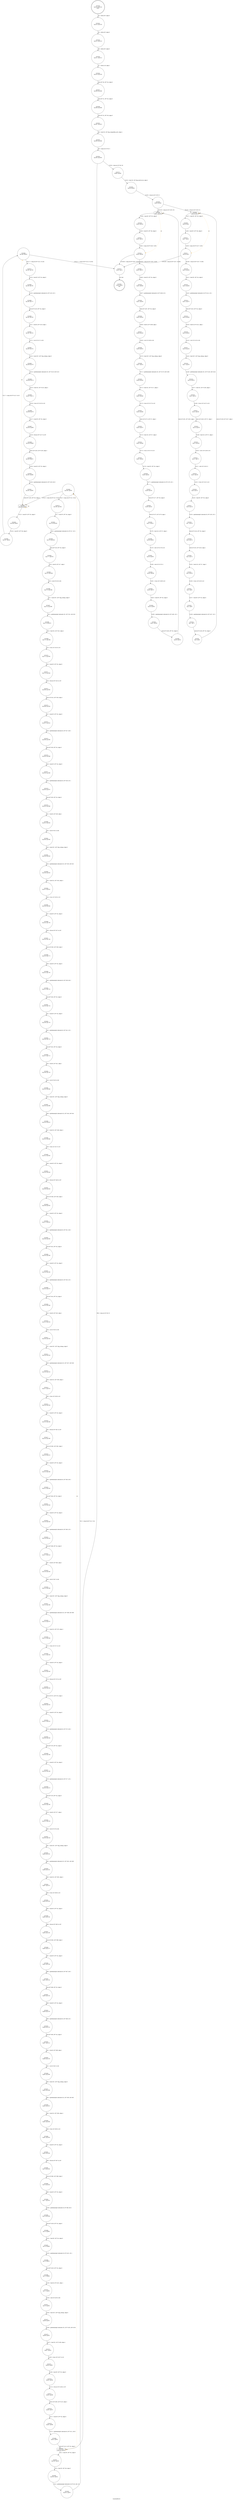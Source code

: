 digraph translate8to16 {
label="translate8to16"
70339 [label="N70339\n(rp:24, ep:0)\nexit", shape="doublecircle"]
70340 [label="N70340\n(rp:214, ep:214)\nentry", shape="doublecircle"]
70340 -> 70342 [label="%4 = alloca i8*, align 8"]
70342 [label="N70342\n(rp:213, ep:213)", shape="circle"]
70342 -> 70343 [label="%5 = alloca i8*, align 8"]
70343 [label="N70343\n(rp:212, ep:212)", shape="circle"]
70343 -> 70344 [label="%6 = alloca i8*, align 8"]
70344 [label="N70344\n(rp:211, ep:211)", shape="circle"]
70344 -> 70345 [label="%7 = alloca i16, align 2"]
70345 [label="N70345\n(rp:210, ep:210)", shape="circle"]
70345 -> 70347 [label="store i8* %0, i8** %4, align 8"]
70347 [label="N70347\n(rp:209, ep:209)", shape="circle"]
70347 -> 70349 [label="store i8* %1, i8** %5, align 8"]
70349 [label="N70349\n(rp:208, ep:208)", shape="circle"]
70349 -> 70352 [label="store i8* %2, i8** %6, align 8"]
70352 [label="N70352\n(rp:207, ep:207)", shape="circle"]
70352 -> 70353 [label="%8 = load i32, i32* @g_compatible_arch, align 4"]
70353 [label="N70353\n(rp:206, ep:206)", shape="circle"]
70353 -> 70354 [label="%9 = icmp ne i32 %8, 0"]
70354 [label="N70354\n(rp:205, ep:205)", shape="circle"]
70354 -> 70572 [label="[!(%9 = icmp ne i32 %8, 0)]"]
70354 -> 70356 [label="[%9 = icmp ne i32 %8, 0]"]
70356 [label="N70356\n(rp:204, ep:84)", shape="box"]
70356 -> 70357 [label="%12 = load i8*, i8** %5, align 8"]
70356 -> 70356 [label="@", style="dashed", color="orange"]
70356 -> 70360 [label="@", style="dashed", color="orange"]
70357 [label="N70357\n(rp:203, ep:83)", shape="circle"]
70357 -> 70358 [label="%13 = load i8*, i8** %6, align 8"]
70358 [label="N70358\n(rp:202, ep:82)", shape="circle"]
70358 -> 70359 [label="%14 = getelementptr inbounds i8, i8* %13, i64 -16"]
70359 [label="N70359\n(rp:201, ep:81)", shape="circle"]
70359 -> 70360 [label="%15 = icmp ule i8* %12, %14"]
70360 [label="N70360\n(rp:200, ep:80)", shape="circle"]
70360 -> 70573 [label="[%15 = icmp ule i8* %12, %14]"]
70360 -> 70483 [label="[!(%15 = icmp ule i8* %12, %14)]"]
70362 [label="N70362\n(rp:179, ep:203)", shape="circle"]
70362 -> 70363 [label="%18 = getelementptr inbounds i8, i8* %17, i32 1"]
70363 [label="N70363\n(rp:178, ep:202)", shape="circle"]
70363 -> 70364 [label="store i8* %18, i8** %4, align 8"]
70364 [label="N70364\n(rp:177, ep:201)", shape="circle"]
70364 -> 70365 [label="%19 = load i8, i8* %17, align 1"]
70365 [label="N70365\n(rp:176, ep:200)", shape="circle"]
70365 -> 70366 [label="%20 = zext i8 %19 to i64"]
70366 [label="N70366\n(rp:175, ep:199)", shape="circle"]
70366 -> 70367 [label="%21 = load i32*, i32** @g_colmap, align 8"]
70367 [label="N70367\n(rp:174, ep:198)", shape="circle"]
70367 -> 70368 [label="%22 = getelementptr inbounds i32, i32* %21, i64 %20"]
70368 [label="N70368\n(rp:173, ep:197)", shape="circle"]
70368 -> 70369 [label="%23 = load i32, i32* %22, align 4"]
70369 [label="N70369\n(rp:172, ep:196)", shape="circle"]
70369 -> 70370 [label="%24 = trunc i32 %23 to i16"]
70370 [label="N70370\n(rp:171, ep:195)", shape="circle"]
70370 -> 70371 [label="%25 = load i8*, i8** %5, align 8"]
70371 [label="N70371\n(rp:170, ep:194)", shape="circle"]
70371 -> 70372 [label="%26 = bitcast i8* %25 to i16*"]
70372 [label="N70372\n(rp:169, ep:193)", shape="circle"]
70372 -> 70373 [label="store i16 %24, i16* %26, align 2"]
70373 [label="N70373\n(rp:168, ep:192)", shape="circle"]
70373 -> 70374 [label="%27 = load i8*, i8** %5, align 8"]
70374 [label="N70374\n(rp:167, ep:191)", shape="circle"]
70374 -> 70375 [label="%28 = getelementptr inbounds i8, i8* %27, i64 2"]
70375 [label="N70375\n(rp:166, ep:190)", shape="circle"]
70375 -> 70376 [label="store i8* %28, i8** %5, align 8"]
70376 [label="N70376\n(rp:165, ep:189)", shape="circle"]
70376 -> 70377 [label="%29 = load i8*, i8** %4, align 8"]
70377 [label="N70377\n(rp:164, ep:188)", shape="circle"]
70377 -> 70378 [label="%30 = getelementptr inbounds i8, i8* %29, i32 1"]
70378 [label="N70378\n(rp:163, ep:187)", shape="circle"]
70378 -> 70379 [label="store i8* %30, i8** %4, align 8"]
70379 [label="N70379\n(rp:162, ep:186)", shape="circle"]
70379 -> 70380 [label="%31 = load i8, i8* %29, align 1"]
70380 [label="N70380\n(rp:161, ep:185)", shape="circle"]
70380 -> 70381 [label="%32 = zext i8 %31 to i64"]
70381 [label="N70381\n(rp:160, ep:184)", shape="circle"]
70381 -> 70382 [label="%33 = load i32*, i32** @g_colmap, align 8"]
70382 [label="N70382\n(rp:159, ep:183)", shape="circle"]
70382 -> 70383 [label="%34 = getelementptr inbounds i32, i32* %33, i64 %32"]
70383 [label="N70383\n(rp:158, ep:182)", shape="circle"]
70383 -> 70384 [label="%35 = load i32, i32* %34, align 4"]
70384 [label="N70384\n(rp:157, ep:181)", shape="circle"]
70384 -> 70385 [label="%36 = trunc i32 %35 to i16"]
70385 [label="N70385\n(rp:156, ep:180)", shape="circle"]
70385 -> 70386 [label="%37 = load i8*, i8** %5, align 8"]
70386 [label="N70386\n(rp:155, ep:179)", shape="circle"]
70386 -> 70387 [label="%38 = bitcast i8* %37 to i16*"]
70387 [label="N70387\n(rp:154, ep:178)", shape="circle"]
70387 -> 70388 [label="store i16 %36, i16* %38, align 2"]
70388 [label="N70388\n(rp:153, ep:177)", shape="circle"]
70388 -> 70389 [label="%39 = load i8*, i8** %5, align 8"]
70389 [label="N70389\n(rp:152, ep:176)", shape="circle"]
70389 -> 70390 [label="%40 = getelementptr inbounds i8, i8* %39, i64 2"]
70390 [label="N70390\n(rp:151, ep:175)", shape="circle"]
70390 -> 70391 [label="store i8* %40, i8** %5, align 8"]
70391 [label="N70391\n(rp:150, ep:174)", shape="circle"]
70391 -> 70392 [label="%41 = load i8*, i8** %4, align 8"]
70392 [label="N70392\n(rp:149, ep:173)", shape="circle"]
70392 -> 70393 [label="%42 = getelementptr inbounds i8, i8* %41, i32 1"]
70393 [label="N70393\n(rp:148, ep:172)", shape="circle"]
70393 -> 70394 [label="store i8* %42, i8** %4, align 8"]
70394 [label="N70394\n(rp:147, ep:171)", shape="circle"]
70394 -> 70395 [label="%43 = load i8, i8* %41, align 1"]
70395 [label="N70395\n(rp:146, ep:170)", shape="circle"]
70395 -> 70396 [label="%44 = zext i8 %43 to i64"]
70396 [label="N70396\n(rp:145, ep:169)", shape="circle"]
70396 -> 70397 [label="%45 = load i32*, i32** @g_colmap, align 8"]
70397 [label="N70397\n(rp:144, ep:168)", shape="circle"]
70397 -> 70398 [label="%46 = getelementptr inbounds i32, i32* %45, i64 %44"]
70398 [label="N70398\n(rp:143, ep:167)", shape="circle"]
70398 -> 70399 [label="%47 = load i32, i32* %46, align 4"]
70399 [label="N70399\n(rp:142, ep:166)", shape="circle"]
70399 -> 70400 [label="%48 = trunc i32 %47 to i16"]
70400 [label="N70400\n(rp:141, ep:165)", shape="circle"]
70400 -> 70401 [label="%49 = load i8*, i8** %5, align 8"]
70401 [label="N70401\n(rp:140, ep:164)", shape="circle"]
70401 -> 70402 [label="%50 = bitcast i8* %49 to i16*"]
70402 [label="N70402\n(rp:139, ep:163)", shape="circle"]
70402 -> 70403 [label="store i16 %48, i16* %50, align 2"]
70403 [label="N70403\n(rp:138, ep:162)", shape="circle"]
70403 -> 70404 [label="%51 = load i8*, i8** %5, align 8"]
70404 [label="N70404\n(rp:137, ep:161)", shape="circle"]
70404 -> 70405 [label="%52 = getelementptr inbounds i8, i8* %51, i64 2"]
70405 [label="N70405\n(rp:136, ep:160)", shape="circle"]
70405 -> 70406 [label="store i8* %52, i8** %5, align 8"]
70406 [label="N70406\n(rp:135, ep:159)", shape="circle"]
70406 -> 70407 [label="%53 = load i8*, i8** %4, align 8"]
70407 [label="N70407\n(rp:134, ep:158)", shape="circle"]
70407 -> 70408 [label="%54 = getelementptr inbounds i8, i8* %53, i32 1"]
70408 [label="N70408\n(rp:133, ep:157)", shape="circle"]
70408 -> 70409 [label="store i8* %54, i8** %4, align 8"]
70409 [label="N70409\n(rp:132, ep:156)", shape="circle"]
70409 -> 70410 [label="%55 = load i8, i8* %53, align 1"]
70410 [label="N70410\n(rp:131, ep:155)", shape="circle"]
70410 -> 70411 [label="%56 = zext i8 %55 to i64"]
70411 [label="N70411\n(rp:130, ep:154)", shape="circle"]
70411 -> 70412 [label="%57 = load i32*, i32** @g_colmap, align 8"]
70412 [label="N70412\n(rp:129, ep:153)", shape="circle"]
70412 -> 70413 [label="%58 = getelementptr inbounds i32, i32* %57, i64 %56"]
70413 [label="N70413\n(rp:128, ep:152)", shape="circle"]
70413 -> 70414 [label="%59 = load i32, i32* %58, align 4"]
70414 [label="N70414\n(rp:127, ep:151)", shape="circle"]
70414 -> 70415 [label="%60 = trunc i32 %59 to i16"]
70415 [label="N70415\n(rp:126, ep:150)", shape="circle"]
70415 -> 70416 [label="%61 = load i8*, i8** %5, align 8"]
70416 [label="N70416\n(rp:125, ep:149)", shape="circle"]
70416 -> 70417 [label="%62 = bitcast i8* %61 to i16*"]
70417 [label="N70417\n(rp:124, ep:148)", shape="circle"]
70417 -> 70418 [label="store i16 %60, i16* %62, align 2"]
70418 [label="N70418\n(rp:123, ep:147)", shape="circle"]
70418 -> 70419 [label="%63 = load i8*, i8** %5, align 8"]
70419 [label="N70419\n(rp:122, ep:146)", shape="circle"]
70419 -> 70420 [label="%64 = getelementptr inbounds i8, i8* %63, i64 2"]
70420 [label="N70420\n(rp:121, ep:145)", shape="circle"]
70420 -> 70421 [label="store i8* %64, i8** %5, align 8"]
70421 [label="N70421\n(rp:120, ep:144)", shape="circle"]
70421 -> 70422 [label="%65 = load i8*, i8** %4, align 8"]
70422 [label="N70422\n(rp:119, ep:143)", shape="circle"]
70422 -> 70423 [label="%66 = getelementptr inbounds i8, i8* %65, i32 1"]
70423 [label="N70423\n(rp:118, ep:142)", shape="circle"]
70423 -> 70424 [label="store i8* %66, i8** %4, align 8"]
70424 [label="N70424\n(rp:117, ep:141)", shape="circle"]
70424 -> 70425 [label="%67 = load i8, i8* %65, align 1"]
70425 [label="N70425\n(rp:116, ep:140)", shape="circle"]
70425 -> 70426 [label="%68 = zext i8 %67 to i64"]
70426 [label="N70426\n(rp:115, ep:139)", shape="circle"]
70426 -> 70427 [label="%69 = load i32*, i32** @g_colmap, align 8"]
70427 [label="N70427\n(rp:114, ep:138)", shape="circle"]
70427 -> 70428 [label="%70 = getelementptr inbounds i32, i32* %69, i64 %68"]
70428 [label="N70428\n(rp:113, ep:137)", shape="circle"]
70428 -> 70429 [label="%71 = load i32, i32* %70, align 4"]
70429 [label="N70429\n(rp:112, ep:136)", shape="circle"]
70429 -> 70430 [label="%72 = trunc i32 %71 to i16"]
70430 [label="N70430\n(rp:111, ep:135)", shape="circle"]
70430 -> 70431 [label="%73 = load i8*, i8** %5, align 8"]
70431 [label="N70431\n(rp:110, ep:134)", shape="circle"]
70431 -> 70432 [label="%74 = bitcast i8* %73 to i16*"]
70432 [label="N70432\n(rp:109, ep:133)", shape="circle"]
70432 -> 70433 [label="store i16 %72, i16* %74, align 2"]
70433 [label="N70433\n(rp:108, ep:132)", shape="circle"]
70433 -> 70434 [label="%75 = load i8*, i8** %5, align 8"]
70434 [label="N70434\n(rp:107, ep:131)", shape="circle"]
70434 -> 70435 [label="%76 = getelementptr inbounds i8, i8* %75, i64 2"]
70435 [label="N70435\n(rp:106, ep:130)", shape="circle"]
70435 -> 70436 [label="store i8* %76, i8** %5, align 8"]
70436 [label="N70436\n(rp:105, ep:129)", shape="circle"]
70436 -> 70437 [label="%77 = load i8*, i8** %4, align 8"]
70437 [label="N70437\n(rp:104, ep:128)", shape="circle"]
70437 -> 70438 [label="%78 = getelementptr inbounds i8, i8* %77, i32 1"]
70438 [label="N70438\n(rp:103, ep:127)", shape="circle"]
70438 -> 70439 [label="store i8* %78, i8** %4, align 8"]
70439 [label="N70439\n(rp:102, ep:126)", shape="circle"]
70439 -> 70440 [label="%79 = load i8, i8* %77, align 1"]
70440 [label="N70440\n(rp:101, ep:125)", shape="circle"]
70440 -> 70441 [label="%80 = zext i8 %79 to i64"]
70441 [label="N70441\n(rp:100, ep:124)", shape="circle"]
70441 -> 70442 [label="%81 = load i32*, i32** @g_colmap, align 8"]
70442 [label="N70442\n(rp:99, ep:123)", shape="circle"]
70442 -> 70443 [label="%82 = getelementptr inbounds i32, i32* %81, i64 %80"]
70443 [label="N70443\n(rp:98, ep:122)", shape="circle"]
70443 -> 70444 [label="%83 = load i32, i32* %82, align 4"]
70444 [label="N70444\n(rp:97, ep:121)", shape="circle"]
70444 -> 70445 [label="%84 = trunc i32 %83 to i16"]
70445 [label="N70445\n(rp:96, ep:120)", shape="circle"]
70445 -> 70446 [label="%85 = load i8*, i8** %5, align 8"]
70446 [label="N70446\n(rp:95, ep:119)", shape="circle"]
70446 -> 70447 [label="%86 = bitcast i8* %85 to i16*"]
70447 [label="N70447\n(rp:94, ep:118)", shape="circle"]
70447 -> 70448 [label="store i16 %84, i16* %86, align 2"]
70448 [label="N70448\n(rp:93, ep:117)", shape="circle"]
70448 -> 70449 [label="%87 = load i8*, i8** %5, align 8"]
70449 [label="N70449\n(rp:92, ep:116)", shape="circle"]
70449 -> 70450 [label="%88 = getelementptr inbounds i8, i8* %87, i64 2"]
70450 [label="N70450\n(rp:91, ep:115)", shape="circle"]
70450 -> 70451 [label="store i8* %88, i8** %5, align 8"]
70451 [label="N70451\n(rp:90, ep:114)", shape="circle"]
70451 -> 70452 [label="%89 = load i8*, i8** %4, align 8"]
70452 [label="N70452\n(rp:89, ep:113)", shape="circle"]
70452 -> 70453 [label="%90 = getelementptr inbounds i8, i8* %89, i32 1"]
70453 [label="N70453\n(rp:88, ep:112)", shape="circle"]
70453 -> 70454 [label="store i8* %90, i8** %4, align 8"]
70454 [label="N70454\n(rp:87, ep:111)", shape="circle"]
70454 -> 70455 [label="%91 = load i8, i8* %89, align 1"]
70455 [label="N70455\n(rp:86, ep:110)", shape="circle"]
70455 -> 70456 [label="%92 = zext i8 %91 to i64"]
70456 [label="N70456\n(rp:85, ep:109)", shape="circle"]
70456 -> 70457 [label="%93 = load i32*, i32** @g_colmap, align 8"]
70457 [label="N70457\n(rp:84, ep:108)", shape="circle"]
70457 -> 70458 [label="%94 = getelementptr inbounds i32, i32* %93, i64 %92"]
70458 [label="N70458\n(rp:83, ep:107)", shape="circle"]
70458 -> 70459 [label="%95 = load i32, i32* %94, align 4"]
70459 [label="N70459\n(rp:82, ep:106)", shape="circle"]
70459 -> 70460 [label="%96 = trunc i32 %95 to i16"]
70460 [label="N70460\n(rp:81, ep:105)", shape="circle"]
70460 -> 70461 [label="%97 = load i8*, i8** %5, align 8"]
70461 [label="N70461\n(rp:80, ep:104)", shape="circle"]
70461 -> 70462 [label="%98 = bitcast i8* %97 to i16*"]
70462 [label="N70462\n(rp:79, ep:103)", shape="circle"]
70462 -> 70463 [label="store i16 %96, i16* %98, align 2"]
70463 [label="N70463\n(rp:78, ep:102)", shape="circle"]
70463 -> 70464 [label="%99 = load i8*, i8** %5, align 8"]
70464 [label="N70464\n(rp:77, ep:101)", shape="circle"]
70464 -> 70465 [label="%100 = getelementptr inbounds i8, i8* %99, i64 2"]
70465 [label="N70465\n(rp:76, ep:100)", shape="circle"]
70465 -> 70466 [label="store i8* %100, i8** %5, align 8"]
70466 [label="N70466\n(rp:75, ep:99)", shape="circle"]
70466 -> 70467 [label="%101 = load i8*, i8** %4, align 8"]
70467 [label="N70467\n(rp:74, ep:98)", shape="circle"]
70467 -> 70468 [label="%102 = getelementptr inbounds i8, i8* %101, i32 1"]
70468 [label="N70468\n(rp:73, ep:97)", shape="circle"]
70468 -> 70469 [label="store i8* %102, i8** %4, align 8"]
70469 [label="N70469\n(rp:72, ep:96)", shape="circle"]
70469 -> 70470 [label="%103 = load i8, i8* %101, align 1"]
70470 [label="N70470\n(rp:71, ep:95)", shape="circle"]
70470 -> 70471 [label="%104 = zext i8 %103 to i64"]
70471 [label="N70471\n(rp:70, ep:94)", shape="circle"]
70471 -> 70472 [label="%105 = load i32*, i32** @g_colmap, align 8"]
70472 [label="N70472\n(rp:69, ep:93)", shape="circle"]
70472 -> 70473 [label="%106 = getelementptr inbounds i32, i32* %105, i64 %104"]
70473 [label="N70473\n(rp:68, ep:92)", shape="circle"]
70473 -> 70474 [label="%107 = load i32, i32* %106, align 4"]
70474 [label="N70474\n(rp:67, ep:91)", shape="circle"]
70474 -> 70475 [label="%108 = trunc i32 %107 to i16"]
70475 [label="N70475\n(rp:66, ep:90)", shape="circle"]
70475 -> 70476 [label="%109 = load i8*, i8** %5, align 8"]
70476 [label="N70476\n(rp:65, ep:89)", shape="circle"]
70476 -> 70477 [label="%110 = bitcast i8* %109 to i16*"]
70477 [label="N70477\n(rp:64, ep:88)", shape="circle"]
70477 -> 70478 [label="store i16 %108, i16* %110, align 2"]
70478 [label="N70478\n(rp:63, ep:87)", shape="circle"]
70478 -> 70479 [label="%111 = load i8*, i8** %5, align 8"]
70479 [label="N70479\n(rp:62, ep:86)", shape="circle"]
70479 -> 70480 [label="%112 = getelementptr inbounds i8, i8* %111, i64 2"]
70480 [label="N70480\n(rp:61, ep:85)", shape="circle"]
70480 -> 70356 [label="store i8* %112, i8** %5, align 8"]
70483 [label="N70483\n(rp:199, ep:64)", shape="box"]
70483 -> 70484 [label="%115 = load i8*, i8** %5, align 8"]
70483 -> 70483 [label="@", style="dashed", color="orange"]
70483 -> 70486 [label="@", style="dashed", color="orange"]
70484 [label="N70484\n(rp:198, ep:63)", shape="circle"]
70484 -> 70485 [label="%116 = load i8*, i8** %6, align 8"]
70485 [label="N70485\n(rp:197, ep:62)", shape="circle"]
70485 -> 70486 [label="%117 = icmp ult i8* %115, %116"]
70486 [label="N70486\n(rp:196, ep:61)", shape="circle"]
70486 -> 70575 [label="[%117 = icmp ult i8* %115, %116]"]
70486 -> 70570 [label="[!(%117 = icmp ult i8* %115, %116)]"]
70488 [label="N70488\n(rp:194, ep:78)", shape="circle"]
70488 -> 70489 [label="%120 = getelementptr inbounds i8, i8* %119, i32 1"]
70489 [label="N70489\n(rp:193, ep:77)", shape="circle"]
70489 -> 70490 [label="store i8* %120, i8** %4, align 8"]
70490 [label="N70490\n(rp:192, ep:76)", shape="circle"]
70490 -> 70491 [label="%121 = load i8, i8* %119, align 1"]
70491 [label="N70491\n(rp:191, ep:75)", shape="circle"]
70491 -> 70492 [label="%122 = zext i8 %121 to i64"]
70492 [label="N70492\n(rp:190, ep:74)", shape="circle"]
70492 -> 70493 [label="%123 = load i32*, i32** @g_colmap, align 8"]
70493 [label="N70493\n(rp:189, ep:73)", shape="circle"]
70493 -> 70494 [label="%124 = getelementptr inbounds i32, i32* %123, i64 %122"]
70494 [label="N70494\n(rp:188, ep:72)", shape="circle"]
70494 -> 70495 [label="%125 = load i32, i32* %124, align 4"]
70495 [label="N70495\n(rp:187, ep:71)", shape="circle"]
70495 -> 70496 [label="%126 = trunc i32 %125 to i16"]
70496 [label="N70496\n(rp:186, ep:70)", shape="circle"]
70496 -> 70497 [label="%127 = load i8*, i8** %5, align 8"]
70497 [label="N70497\n(rp:185, ep:69)", shape="circle"]
70497 -> 70498 [label="%128 = bitcast i8* %127 to i16*"]
70498 [label="N70498\n(rp:184, ep:68)", shape="circle"]
70498 -> 70499 [label="store i16 %126, i16* %128, align 2"]
70499 [label="N70499\n(rp:183, ep:67)", shape="circle"]
70499 -> 70500 [label="%129 = load i8*, i8** %5, align 8"]
70500 [label="N70500\n(rp:182, ep:66)", shape="circle"]
70500 -> 70501 [label="%130 = getelementptr inbounds i8, i8* %129, i64 2"]
70501 [label="N70501\n(rp:181, ep:65)", shape="circle"]
70501 -> 70483 [label="store i8* %130, i8** %5, align 8"]
70505 [label="N70505\n(rp:59, ep:59)", shape="circle"]
70505 -> 70506 [label="%134 = icmp ne i32 %133, 0"]
70506 [label="N70506\n(rp:58, ep:58)", shape="circle"]
70506 -> 70508 [label="[%134 = icmp ne i32 %133, 0]"]
70506 -> 70539 [label="[!(%134 = icmp ne i32 %133, 0)]"]
70508 [label="N70508\n(rp:29, ep:5)", shape="box"]
70508 -> 70509 [label="%137 = load i8*, i8** %5, align 8"]
70508 -> 70508 [label="@", style="dashed", color="orange"]
70508 -> 70511 [label="@", style="dashed", color="orange"]
70509 [label="N70509\n(rp:28, ep:4)", shape="circle"]
70509 -> 70510 [label="%138 = load i8*, i8** %6, align 8"]
70510 [label="N70510\n(rp:27, ep:3)", shape="circle"]
70510 -> 70511 [label="%139 = icmp ult i8* %137, %138"]
70511 [label="N70511\n(rp:26, ep:2)", shape="circle"]
70511 -> 70579 [label="[%139 = icmp ult i8* %137, %138]"]
70511 -> 70570 [label="[!(%139 = icmp ult i8* %137, %138)]"]
70513 [label="N70513\n(rp:22, ep:28)", shape="circle"]
70513 -> 70514 [label="%142 = getelementptr inbounds i8, i8* %141, i32 1"]
70514 [label="N70514\n(rp:21, ep:27)", shape="circle"]
70514 -> 70515 [label="store i8* %142, i8** %4, align 8"]
70515 [label="N70515\n(rp:20, ep:26)", shape="circle"]
70515 -> 70516 [label="%143 = load i8, i8* %141, align 1"]
70516 [label="N70516\n(rp:19, ep:25)", shape="circle"]
70516 -> 70517 [label="%144 = zext i8 %143 to i64"]
70517 [label="N70517\n(rp:18, ep:24)", shape="circle"]
70517 -> 70518 [label="%145 = load i32*, i32** @g_colmap, align 8"]
70518 [label="N70518\n(rp:17, ep:23)", shape="circle"]
70518 -> 70519 [label="%146 = getelementptr inbounds i32, i32* %145, i64 %144"]
70519 [label="N70519\n(rp:16, ep:22)", shape="circle"]
70519 -> 70520 [label="%147 = load i32, i32* %146, align 4"]
70520 [label="N70520\n(rp:15, ep:21)", shape="circle"]
70520 -> 70521 [label="%148 = trunc i32 %147 to i16"]
70521 [label="N70521\n(rp:14, ep:20)", shape="circle"]
70521 -> 70522 [label="store i16 %148, i16* %7, align 2"]
70522 [label="N70522\n(rp:13, ep:19)", shape="circle"]
70522 -> 70523 [label="%149 = load i16, i16* %7, align 2"]
70523 [label="N70523\n(rp:12, ep:18)", shape="circle"]
70523 -> 70524 [label="%150 = zext i16 %149 to i32"]
70524 [label="N70524\n(rp:11, ep:17)", shape="circle"]
70524 -> 70525 [label="%151 = ashr i32 %150, 8"]
70525 [label="N70525\n(rp:10, ep:16)", shape="circle"]
70525 -> 70526 [label="%152 = trunc i32 %151 to i8"]
70526 [label="N70526\n(rp:9, ep:15)", shape="circle"]
70526 -> 70527 [label="%153 = load i8*, i8** %5, align 8"]
70527 [label="N70527\n(rp:8, ep:14)", shape="circle"]
70527 -> 70528 [label="%154 = getelementptr inbounds i8, i8* %153, i32 1"]
70528 [label="N70528\n(rp:7, ep:13)", shape="circle"]
70528 -> 70529 [label="store i8* %154, i8** %5, align 8"]
70529 [label="N70529\n(rp:6, ep:12)", shape="circle"]
70529 -> 70530 [label="store i8 %152, i8* %153, align 1"]
70530 [label="N70530\n(rp:5, ep:11)", shape="circle"]
70530 -> 70531 [label="%155 = load i16, i16* %7, align 2"]
70531 [label="N70531\n(rp:4, ep:10)", shape="circle"]
70531 -> 70532 [label="%156 = trunc i16 %155 to i8"]
70532 [label="N70532\n(rp:3, ep:9)", shape="circle"]
70532 -> 70533 [label="%157 = load i8*, i8** %5, align 8"]
70533 [label="N70533\n(rp:2, ep:8)", shape="circle"]
70533 -> 70534 [label="%158 = getelementptr inbounds i8, i8* %157, i32 1"]
70534 [label="N70534\n(rp:1, ep:7)", shape="circle"]
70534 -> 70535 [label="store i8* %158, i8** %5, align 8"]
70535 [label="N70535\n(rp:0, ep:6)", shape="circle"]
70535 -> 70508 [label="store i8 %156, i8* %157, align 1"]
70539 [label="N70539\n(rp:57, ep:33)", shape="box"]
70539 -> 70540 [label="%162 = load i8*, i8** %5, align 8"]
70539 -> 70539 [label="@", style="dashed", color="orange"]
70539 -> 70542 [label="@", style="dashed", color="orange"]
70540 [label="N70540\n(rp:56, ep:32)", shape="circle"]
70540 -> 70541 [label="%163 = load i8*, i8** %6, align 8"]
70541 [label="N70541\n(rp:55, ep:31)", shape="circle"]
70541 -> 70542 [label="%164 = icmp ult i8* %162, %163"]
70542 [label="N70542\n(rp:54, ep:30)", shape="circle"]
70542 -> 70581 [label="[%164 = icmp ult i8* %162, %163]"]
70542 -> 70570 [label="[!(%164 = icmp ult i8* %162, %163)]"]
70544 [label="N70544\n(rp:52, ep:56)", shape="circle"]
70544 -> 70545 [label="%167 = getelementptr inbounds i8, i8* %166, i32 1"]
70545 [label="N70545\n(rp:51, ep:55)", shape="circle"]
70545 -> 70546 [label="store i8* %167, i8** %4, align 8"]
70546 [label="N70546\n(rp:50, ep:54)", shape="circle"]
70546 -> 70547 [label="%168 = load i8, i8* %166, align 1"]
70547 [label="N70547\n(rp:49, ep:53)", shape="circle"]
70547 -> 70548 [label="%169 = zext i8 %168 to i64"]
70548 [label="N70548\n(rp:48, ep:52)", shape="circle"]
70548 -> 70549 [label="%170 = load i32*, i32** @g_colmap, align 8"]
70549 [label="N70549\n(rp:47, ep:51)", shape="circle"]
70549 -> 70550 [label="%171 = getelementptr inbounds i32, i32* %170, i64 %169"]
70550 [label="N70550\n(rp:46, ep:50)", shape="circle"]
70550 -> 70551 [label="%172 = load i32, i32* %171, align 4"]
70551 [label="N70551\n(rp:45, ep:49)", shape="circle"]
70551 -> 70552 [label="%173 = trunc i32 %172 to i16"]
70552 [label="N70552\n(rp:44, ep:48)", shape="circle"]
70552 -> 70553 [label="store i16 %173, i16* %7, align 2"]
70553 [label="N70553\n(rp:43, ep:47)", shape="circle"]
70553 -> 70554 [label="%174 = load i16, i16* %7, align 2"]
70554 [label="N70554\n(rp:42, ep:46)", shape="circle"]
70554 -> 70555 [label="%175 = trunc i16 %174 to i8"]
70555 [label="N70555\n(rp:41, ep:45)", shape="circle"]
70555 -> 70556 [label="%176 = load i8*, i8** %5, align 8"]
70556 [label="N70556\n(rp:40, ep:44)", shape="circle"]
70556 -> 70557 [label="%177 = getelementptr inbounds i8, i8* %176, i32 1"]
70557 [label="N70557\n(rp:39, ep:43)", shape="circle"]
70557 -> 70558 [label="store i8* %177, i8** %5, align 8"]
70558 [label="N70558\n(rp:38, ep:42)", shape="circle"]
70558 -> 70559 [label="store i8 %175, i8* %176, align 1"]
70559 [label="N70559\n(rp:37, ep:41)", shape="circle"]
70559 -> 70560 [label="%178 = load i16, i16* %7, align 2"]
70560 [label="N70560\n(rp:36, ep:40)", shape="circle"]
70560 -> 70561 [label="%179 = zext i16 %178 to i32"]
70561 [label="N70561\n(rp:35, ep:39)", shape="circle"]
70561 -> 70562 [label="%180 = ashr i32 %179, 8"]
70562 [label="N70562\n(rp:34, ep:38)", shape="circle"]
70562 -> 70563 [label="%181 = trunc i32 %180 to i8"]
70563 [label="N70563\n(rp:33, ep:37)", shape="circle"]
70563 -> 70564 [label="%182 = load i8*, i8** %5, align 8"]
70564 [label="N70564\n(rp:32, ep:36)", shape="circle"]
70564 -> 70565 [label="%183 = getelementptr inbounds i8, i8* %182, i32 1"]
70565 [label="N70565\n(rp:31, ep:35)", shape="circle"]
70565 -> 70566 [label="store i8* %183, i8** %5, align 8"]
70566 [label="N70566\n(rp:30, ep:34)", shape="circle"]
70566 -> 70539 [label="store i8 %181, i8* %182, align 1"]
70570 [label="N70570\n(rp:25, ep:1)", shape="circle"]
70570 -> 70339 [label="ret void"]
70572 [label="N70572\n(rp:60, ep:60)", shape="circle"]
70572 -> 70505 [label="%133 = load i32, i32* @g_xserver_be, align 4"]
70573 [label="N70573\n(rp:180, ep:204)", shape="circle"]
70573 -> 70362 [label="%17 = load i8*, i8** %4, align 8"]
70575 [label="N70575\n(rp:195, ep:79)", shape="circle"]
70575 -> 70488 [label="%119 = load i8*, i8** %4, align 8"]
70579 [label="N70579\n(rp:23, ep:29)", shape="circle"]
70579 -> 70513 [label="%141 = load i8*, i8** %4, align 8"]
70581 [label="N70581\n(rp:53, ep:57)", shape="circle"]
70581 -> 70544 [label="%166 = load i8*, i8** %4, align 8"]
}
